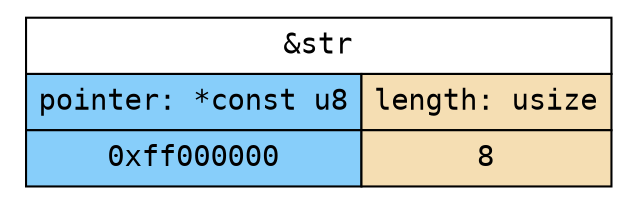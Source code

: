 ///bin/true <<//
/*
//
cd "$(dirname "$(readlink -f "$0")")"
dot -Tsvg "$0" -o "$(basename "$0" .dot)".svg
exit
*/

digraph G {
	node [
		shape = record,
		fontname = monospace,
	];
	//foo [label = "{&amp;str | { { pointer: *const u8 | 0xff000000 } | { length: usize | 8 } }}"];
	str [
		shape = none,
		label = <
			<table border='0' cellspacing='0' cellborder='1' cellpadding='5'>
				<tr>
					<td colspan='2'>&amp;str</td>
				</tr>
				<tr>
					<td bgcolor='lightskyblue'>pointer: *const u8</td>
					<td bgcolor='wheat'>length: usize</td>
				</tr>
				<tr>
					<td bgcolor='lightskyblue'>0xff000000</td>
					<td bgcolor='wheat'>8</td>
				</tr>
			</table>
		>,
	]
}
